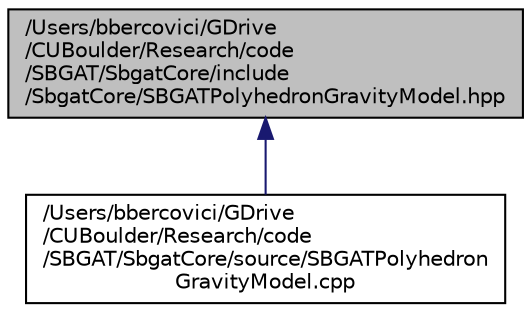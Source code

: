 digraph "/Users/bbercovici/GDrive/CUBoulder/Research/code/SBGAT/SbgatCore/include/SbgatCore/SBGATPolyhedronGravityModel.hpp"
{
 // LATEX_PDF_SIZE
  edge [fontname="Helvetica",fontsize="10",labelfontname="Helvetica",labelfontsize="10"];
  node [fontname="Helvetica",fontsize="10",shape=record];
  Node5 [label="/Users/bbercovici/GDrive\l/CUBoulder/Research/code\l/SBGAT/SbgatCore/include\l/SbgatCore/SBGATPolyhedronGravityModel.hpp",height=0.2,width=0.4,color="black", fillcolor="grey75", style="filled", fontcolor="black",tooltip=" "];
  Node5 -> Node6 [dir="back",color="midnightblue",fontsize="10",style="solid",fontname="Helvetica"];
  Node6 [label="/Users/bbercovici/GDrive\l/CUBoulder/Research/code\l/SBGAT/SbgatCore/source/SBGATPolyhedron\lGravityModel.cpp",height=0.2,width=0.4,color="black", fillcolor="white", style="filled",URL="$_s_b_g_a_t_polyhedron_gravity_model_8cpp.html",tooltip=" "];
}
